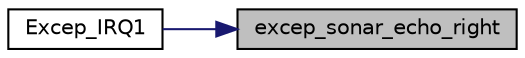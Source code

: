 digraph "excep_sonar_echo_right"
{
 // LATEX_PDF_SIZE
  edge [fontname="Helvetica",fontsize="10",labelfontname="Helvetica",labelfontsize="10"];
  node [fontname="Helvetica",fontsize="10",shape=record];
  rankdir="RL";
  Node1 [label="excep_sonar_echo_right",height=0.2,width=0.4,color="black", fillcolor="grey75", style="filled", fontcolor="black",tooltip="右側超音波センサエコー割り込み入力端子の立ち下がりエッジで呼ばれる"];
  Node1 -> Node2 [dir="back",color="midnightblue",fontsize="10",style="solid",fontname="Helvetica"];
  Node2 [label="Excep_IRQ1",height=0.2,width=0.4,color="black", fillcolor="white", style="filled",URL="$vect_8h.html#a1bf9dc09b832af3628781c4375fb9530",tooltip=" "];
}
